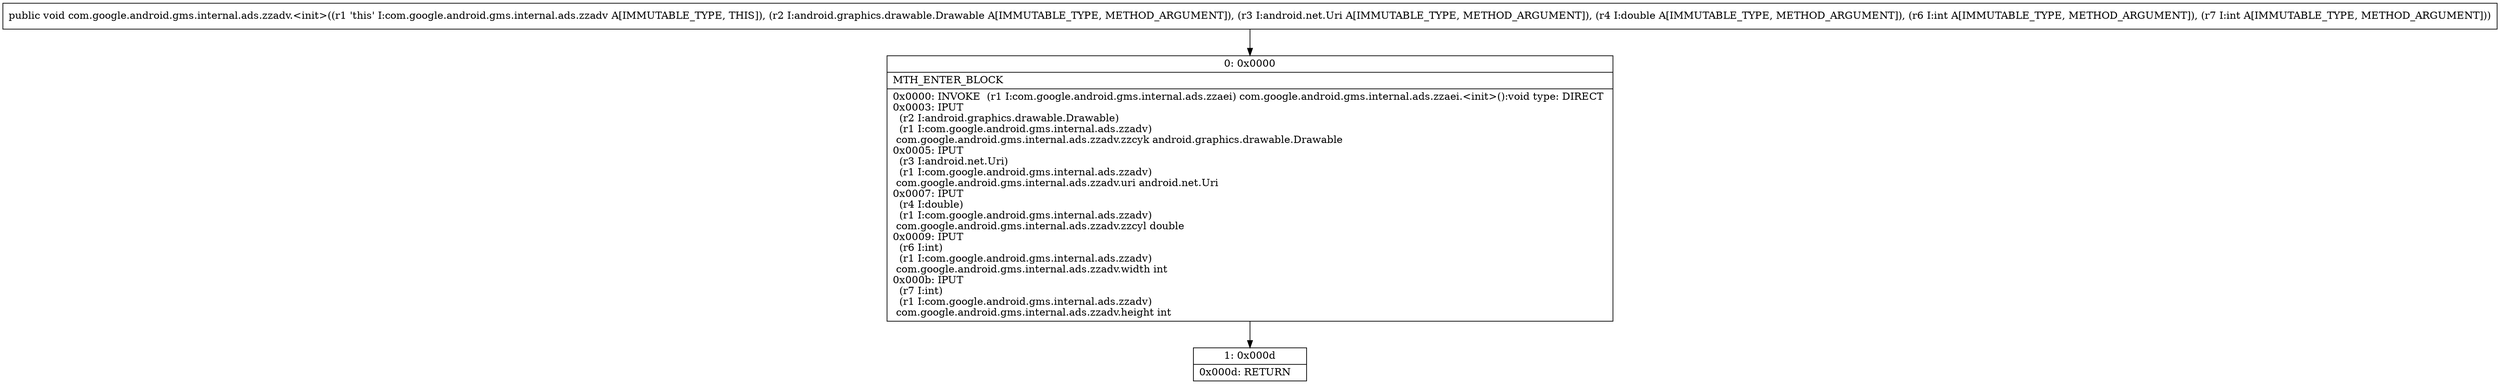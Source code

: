 digraph "CFG forcom.google.android.gms.internal.ads.zzadv.\<init\>(Landroid\/graphics\/drawable\/Drawable;Landroid\/net\/Uri;DII)V" {
Node_0 [shape=record,label="{0\:\ 0x0000|MTH_ENTER_BLOCK\l|0x0000: INVOKE  (r1 I:com.google.android.gms.internal.ads.zzaei) com.google.android.gms.internal.ads.zzaei.\<init\>():void type: DIRECT \l0x0003: IPUT  \l  (r2 I:android.graphics.drawable.Drawable)\l  (r1 I:com.google.android.gms.internal.ads.zzadv)\l com.google.android.gms.internal.ads.zzadv.zzcyk android.graphics.drawable.Drawable \l0x0005: IPUT  \l  (r3 I:android.net.Uri)\l  (r1 I:com.google.android.gms.internal.ads.zzadv)\l com.google.android.gms.internal.ads.zzadv.uri android.net.Uri \l0x0007: IPUT  \l  (r4 I:double)\l  (r1 I:com.google.android.gms.internal.ads.zzadv)\l com.google.android.gms.internal.ads.zzadv.zzcyl double \l0x0009: IPUT  \l  (r6 I:int)\l  (r1 I:com.google.android.gms.internal.ads.zzadv)\l com.google.android.gms.internal.ads.zzadv.width int \l0x000b: IPUT  \l  (r7 I:int)\l  (r1 I:com.google.android.gms.internal.ads.zzadv)\l com.google.android.gms.internal.ads.zzadv.height int \l}"];
Node_1 [shape=record,label="{1\:\ 0x000d|0x000d: RETURN   \l}"];
MethodNode[shape=record,label="{public void com.google.android.gms.internal.ads.zzadv.\<init\>((r1 'this' I:com.google.android.gms.internal.ads.zzadv A[IMMUTABLE_TYPE, THIS]), (r2 I:android.graphics.drawable.Drawable A[IMMUTABLE_TYPE, METHOD_ARGUMENT]), (r3 I:android.net.Uri A[IMMUTABLE_TYPE, METHOD_ARGUMENT]), (r4 I:double A[IMMUTABLE_TYPE, METHOD_ARGUMENT]), (r6 I:int A[IMMUTABLE_TYPE, METHOD_ARGUMENT]), (r7 I:int A[IMMUTABLE_TYPE, METHOD_ARGUMENT])) }"];
MethodNode -> Node_0;
Node_0 -> Node_1;
}

